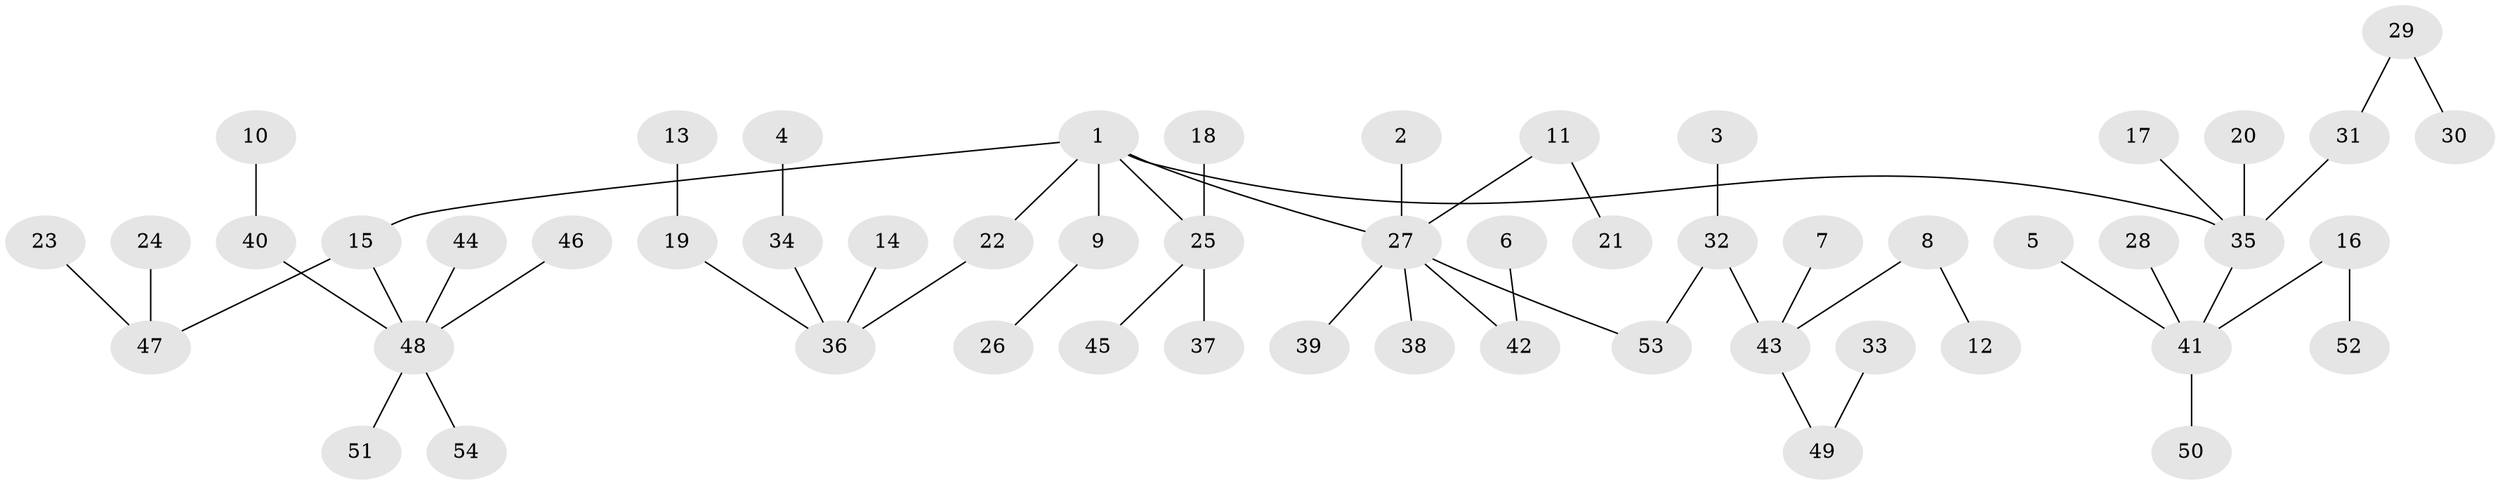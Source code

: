 // original degree distribution, {6: 0.04672897196261682, 7: 0.018691588785046728, 4: 0.04672897196261682, 1: 0.5420560747663551, 3: 0.12149532710280374, 5: 0.009345794392523364, 2: 0.21495327102803738}
// Generated by graph-tools (version 1.1) at 2025/50/03/09/25 03:50:25]
// undirected, 54 vertices, 53 edges
graph export_dot {
graph [start="1"]
  node [color=gray90,style=filled];
  1;
  2;
  3;
  4;
  5;
  6;
  7;
  8;
  9;
  10;
  11;
  12;
  13;
  14;
  15;
  16;
  17;
  18;
  19;
  20;
  21;
  22;
  23;
  24;
  25;
  26;
  27;
  28;
  29;
  30;
  31;
  32;
  33;
  34;
  35;
  36;
  37;
  38;
  39;
  40;
  41;
  42;
  43;
  44;
  45;
  46;
  47;
  48;
  49;
  50;
  51;
  52;
  53;
  54;
  1 -- 9 [weight=1.0];
  1 -- 15 [weight=1.0];
  1 -- 22 [weight=1.0];
  1 -- 25 [weight=1.0];
  1 -- 27 [weight=1.0];
  1 -- 35 [weight=1.0];
  2 -- 27 [weight=1.0];
  3 -- 32 [weight=1.0];
  4 -- 34 [weight=1.0];
  5 -- 41 [weight=1.0];
  6 -- 42 [weight=1.0];
  7 -- 43 [weight=1.0];
  8 -- 12 [weight=1.0];
  8 -- 43 [weight=1.0];
  9 -- 26 [weight=1.0];
  10 -- 40 [weight=1.0];
  11 -- 21 [weight=1.0];
  11 -- 27 [weight=1.0];
  13 -- 19 [weight=1.0];
  14 -- 36 [weight=1.0];
  15 -- 47 [weight=1.0];
  15 -- 48 [weight=1.0];
  16 -- 41 [weight=1.0];
  16 -- 52 [weight=1.0];
  17 -- 35 [weight=1.0];
  18 -- 25 [weight=1.0];
  19 -- 36 [weight=1.0];
  20 -- 35 [weight=1.0];
  22 -- 36 [weight=1.0];
  23 -- 47 [weight=1.0];
  24 -- 47 [weight=1.0];
  25 -- 37 [weight=1.0];
  25 -- 45 [weight=1.0];
  27 -- 38 [weight=1.0];
  27 -- 39 [weight=1.0];
  27 -- 42 [weight=1.0];
  27 -- 53 [weight=1.0];
  28 -- 41 [weight=1.0];
  29 -- 30 [weight=1.0];
  29 -- 31 [weight=1.0];
  31 -- 35 [weight=1.0];
  32 -- 43 [weight=1.0];
  32 -- 53 [weight=1.0];
  33 -- 49 [weight=1.0];
  34 -- 36 [weight=1.0];
  35 -- 41 [weight=1.0];
  40 -- 48 [weight=1.0];
  41 -- 50 [weight=1.0];
  43 -- 49 [weight=1.0];
  44 -- 48 [weight=1.0];
  46 -- 48 [weight=1.0];
  48 -- 51 [weight=1.0];
  48 -- 54 [weight=1.0];
}

